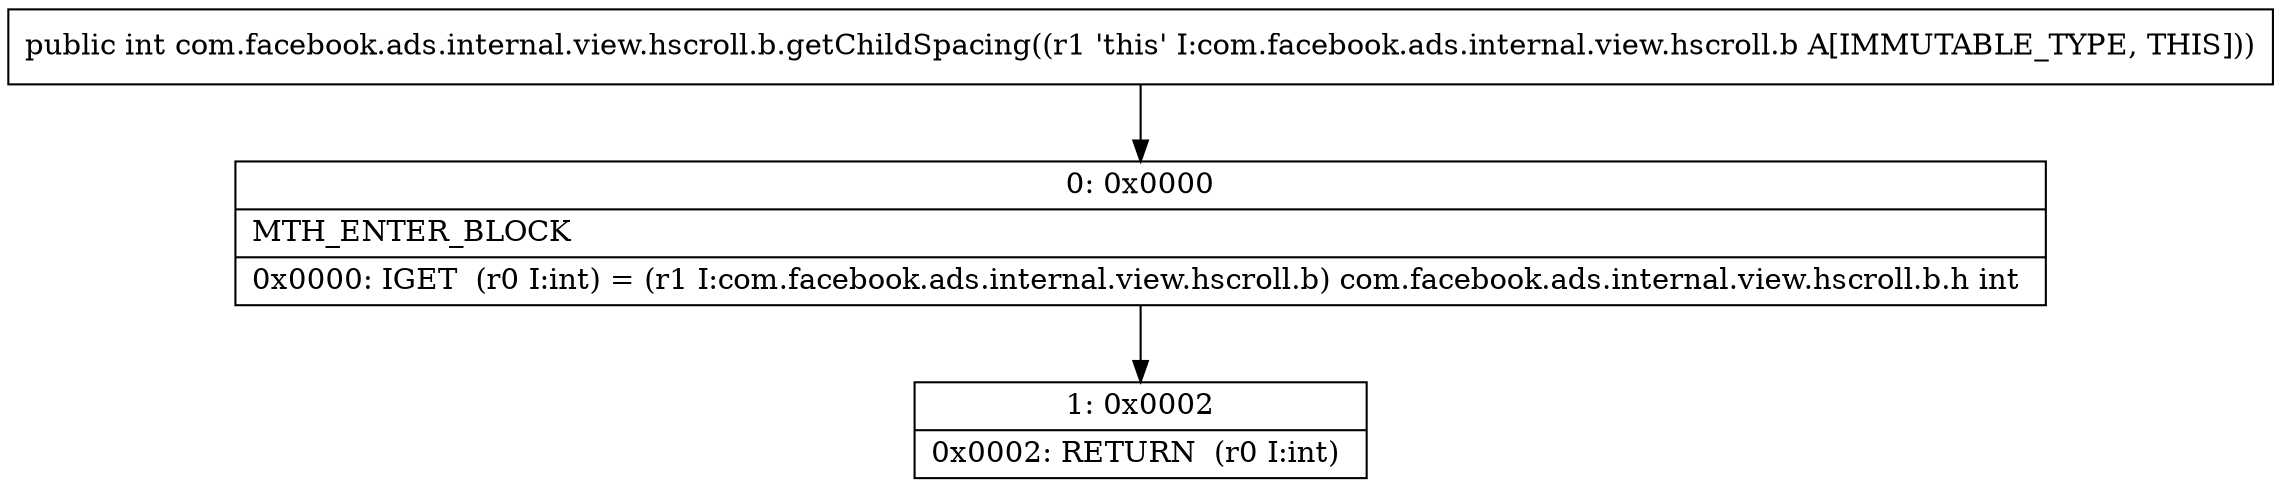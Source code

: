 digraph "CFG forcom.facebook.ads.internal.view.hscroll.b.getChildSpacing()I" {
Node_0 [shape=record,label="{0\:\ 0x0000|MTH_ENTER_BLOCK\l|0x0000: IGET  (r0 I:int) = (r1 I:com.facebook.ads.internal.view.hscroll.b) com.facebook.ads.internal.view.hscroll.b.h int \l}"];
Node_1 [shape=record,label="{1\:\ 0x0002|0x0002: RETURN  (r0 I:int) \l}"];
MethodNode[shape=record,label="{public int com.facebook.ads.internal.view.hscroll.b.getChildSpacing((r1 'this' I:com.facebook.ads.internal.view.hscroll.b A[IMMUTABLE_TYPE, THIS])) }"];
MethodNode -> Node_0;
Node_0 -> Node_1;
}

